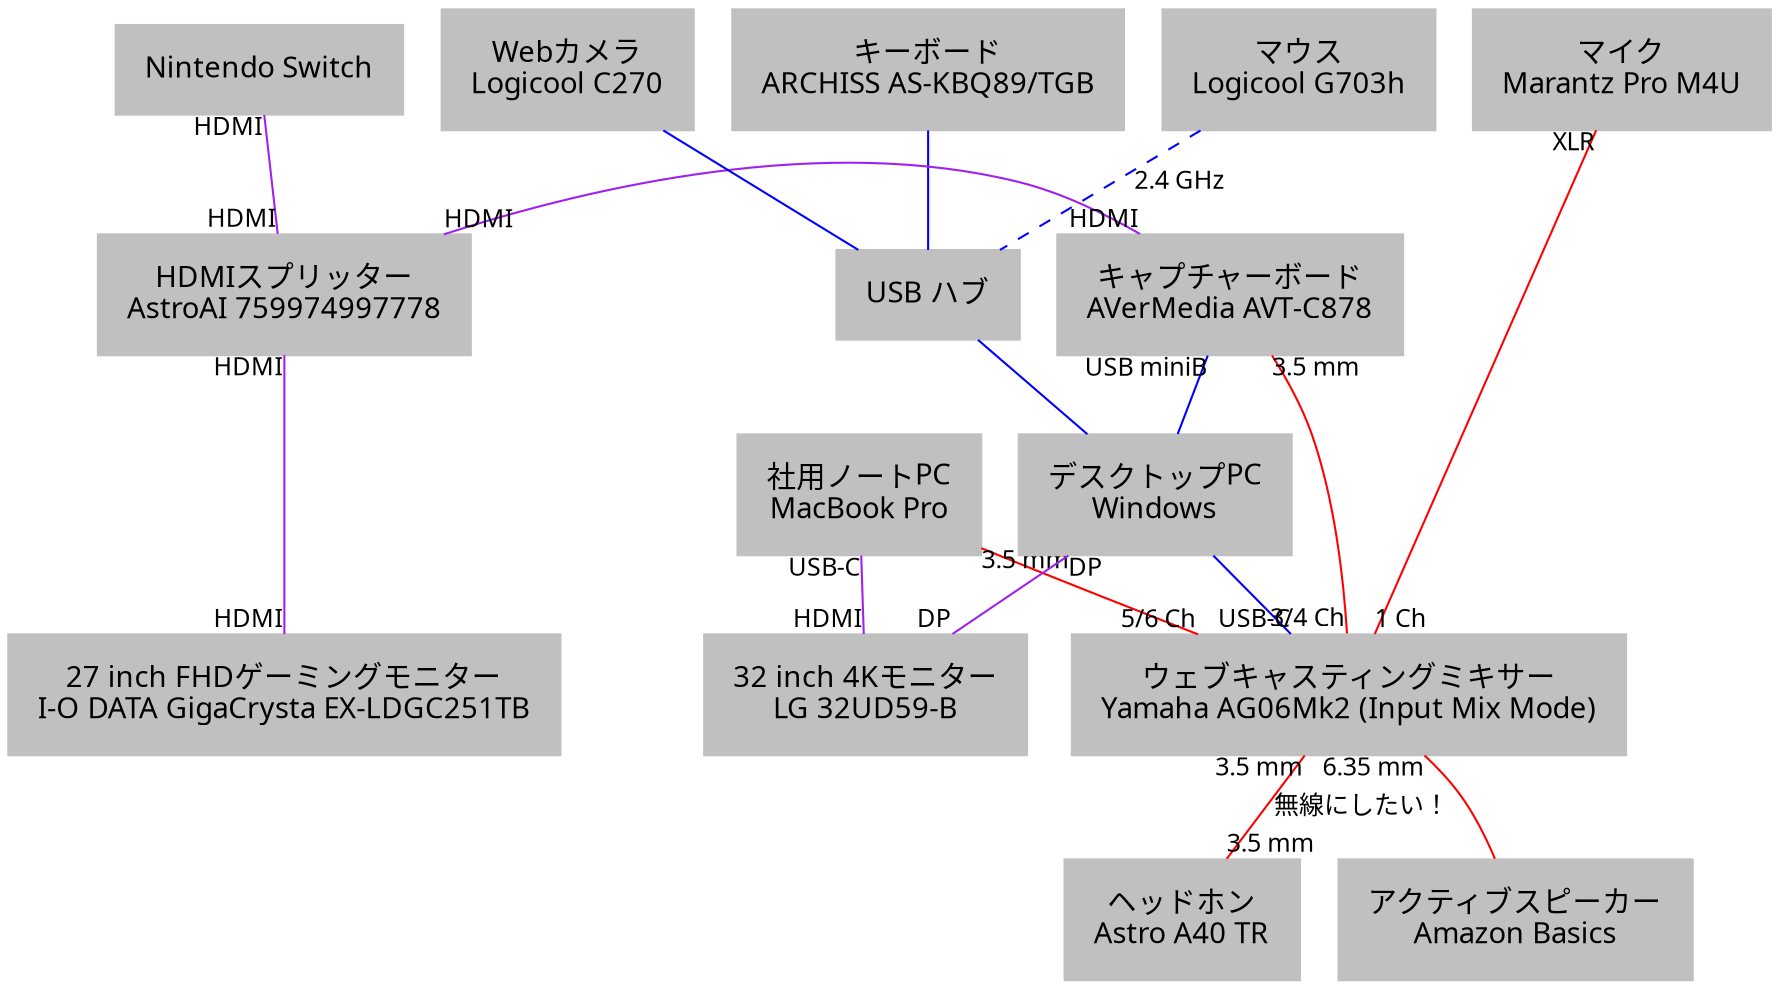 graph desktop {
    graph [fontname = "mplus-1p-light"; rankdir = TD;];
    node [fontname = "mplus-1p-light"; margin = 0.2; color = "gray"; shape = "record"; style = "filled";];
    edge [fontname = "mplus-1p-light"; fontsize = 12;];
    
    keyboard [label = "キーボード\nARCHISS AS-KBQ89/TGB";];
    mouse [label = "マウス\nLogicool G703h";];
    pc_mbp [label = "社用ノートPC\nMacBook Pro";];
    headset [label = "ヘッドホン\nAstro A40 TR";];
    active_speaker [label = "アクティブスピーカー\nAmazon Basics";];
    
    monitor_4k [label = "32 inch 4Kモニター\nLG 32UD59-B";];
    monitor_gigacrysta [label = "27 inch FHDゲーミングモニター\nI-O DATA GigaCrysta EX-LDGC251TB";];
    
    capture_board [label = "キャプチャーボード\nAVerMedia AVT-C878";];
    nintendo_switch [label = "Nintendo Switch";];
    hdmi_splitter [label = "HDMIスプリッター\nAstroAI 759974997778";];
    
    usb_hub [label = "USB ハブ";];
    pc_windows [label = "デスクトップPC\nWindows";];
    
    cam [label = "Webカメラ\nLogicool C270";];
    mic [label = "マイク\nMarantz Pro M4U";];
    webcasting_mixer [label = "ウェブキャスティングミキサー\nYamaha AG06Mk2 (Input Mix Mode)";];
    
    nintendo_switch -- hdmi_splitter [color = purple; taillabel = "HDMI"; headlabel = "HDMI";];
    hdmi_splitter -- monitor_gigacrysta [color = purple; taillabel = "HDMI"; headlabel = "HDMI";];
    hdmi_splitter -- capture_board [color = purple; taillabel = "HDMI"; headlabel = "HDMI";];
    capture_board -- pc_windows [color = blue; taillabel = "USB miniB";];
    
    mouse -- usb_hub [color = blue; label = "2.4 GHz"; style = "dashed";];
    keyboard -- usb_hub [color = blue;];
    mic -- webcasting_mixer [color = red; taillabel = "XLR"; headlabel = "1 Ch";];
    cam -- usb_hub [color = blue;];
    usb_hub -- pc_windows [color = blue;];
    pc_mbp -- webcasting_mixer [color = red; taillabel = "3.5 mm"; headlabel = "5/6 Ch";];
    
    pc_windows -- monitor_4k [color = purple; taillabel = "DP"; headlabel = "DP";];
    pc_mbp -- monitor_4k [color = purple; taillabel = "USB-C"; headlabel = "HDMI";];
    pc_windows -- webcasting_mixer [color = blue; headlabel = "USB-C";];
    
    webcasting_mixer -- headset [color = red; taillabel = "3.5 mm"; headlabel = "3.5 mm"; label = "無線にしたい！";];
    webcasting_mixer -- active_speaker [color = red; taillabel = "6.35 mm";];
    capture_board -- webcasting_mixer [color = red; taillabel = "3.5 mm"; headlabel = "3/4 Ch";];
    
    subgraph {
        rank = same;
        nintendo_switch;
        cam;
        keyboard;
        mouse;
        mic;
    }
    
    subgraph {
        rank = same;
        usb_hub;
        hdmi_splitter;
        capture_board;
    }
    
    subgraph {
        rank = same;
        pc_mbp;
        pc_windows;
    }
    
    subgraph {
        rank = same;
        webcasting_mixer;
        monitor_4k;
        monitor_gigacrysta;
    }
    
    subgraph {
        rank = same;
        headset;
        active_speaker;
    }
}

